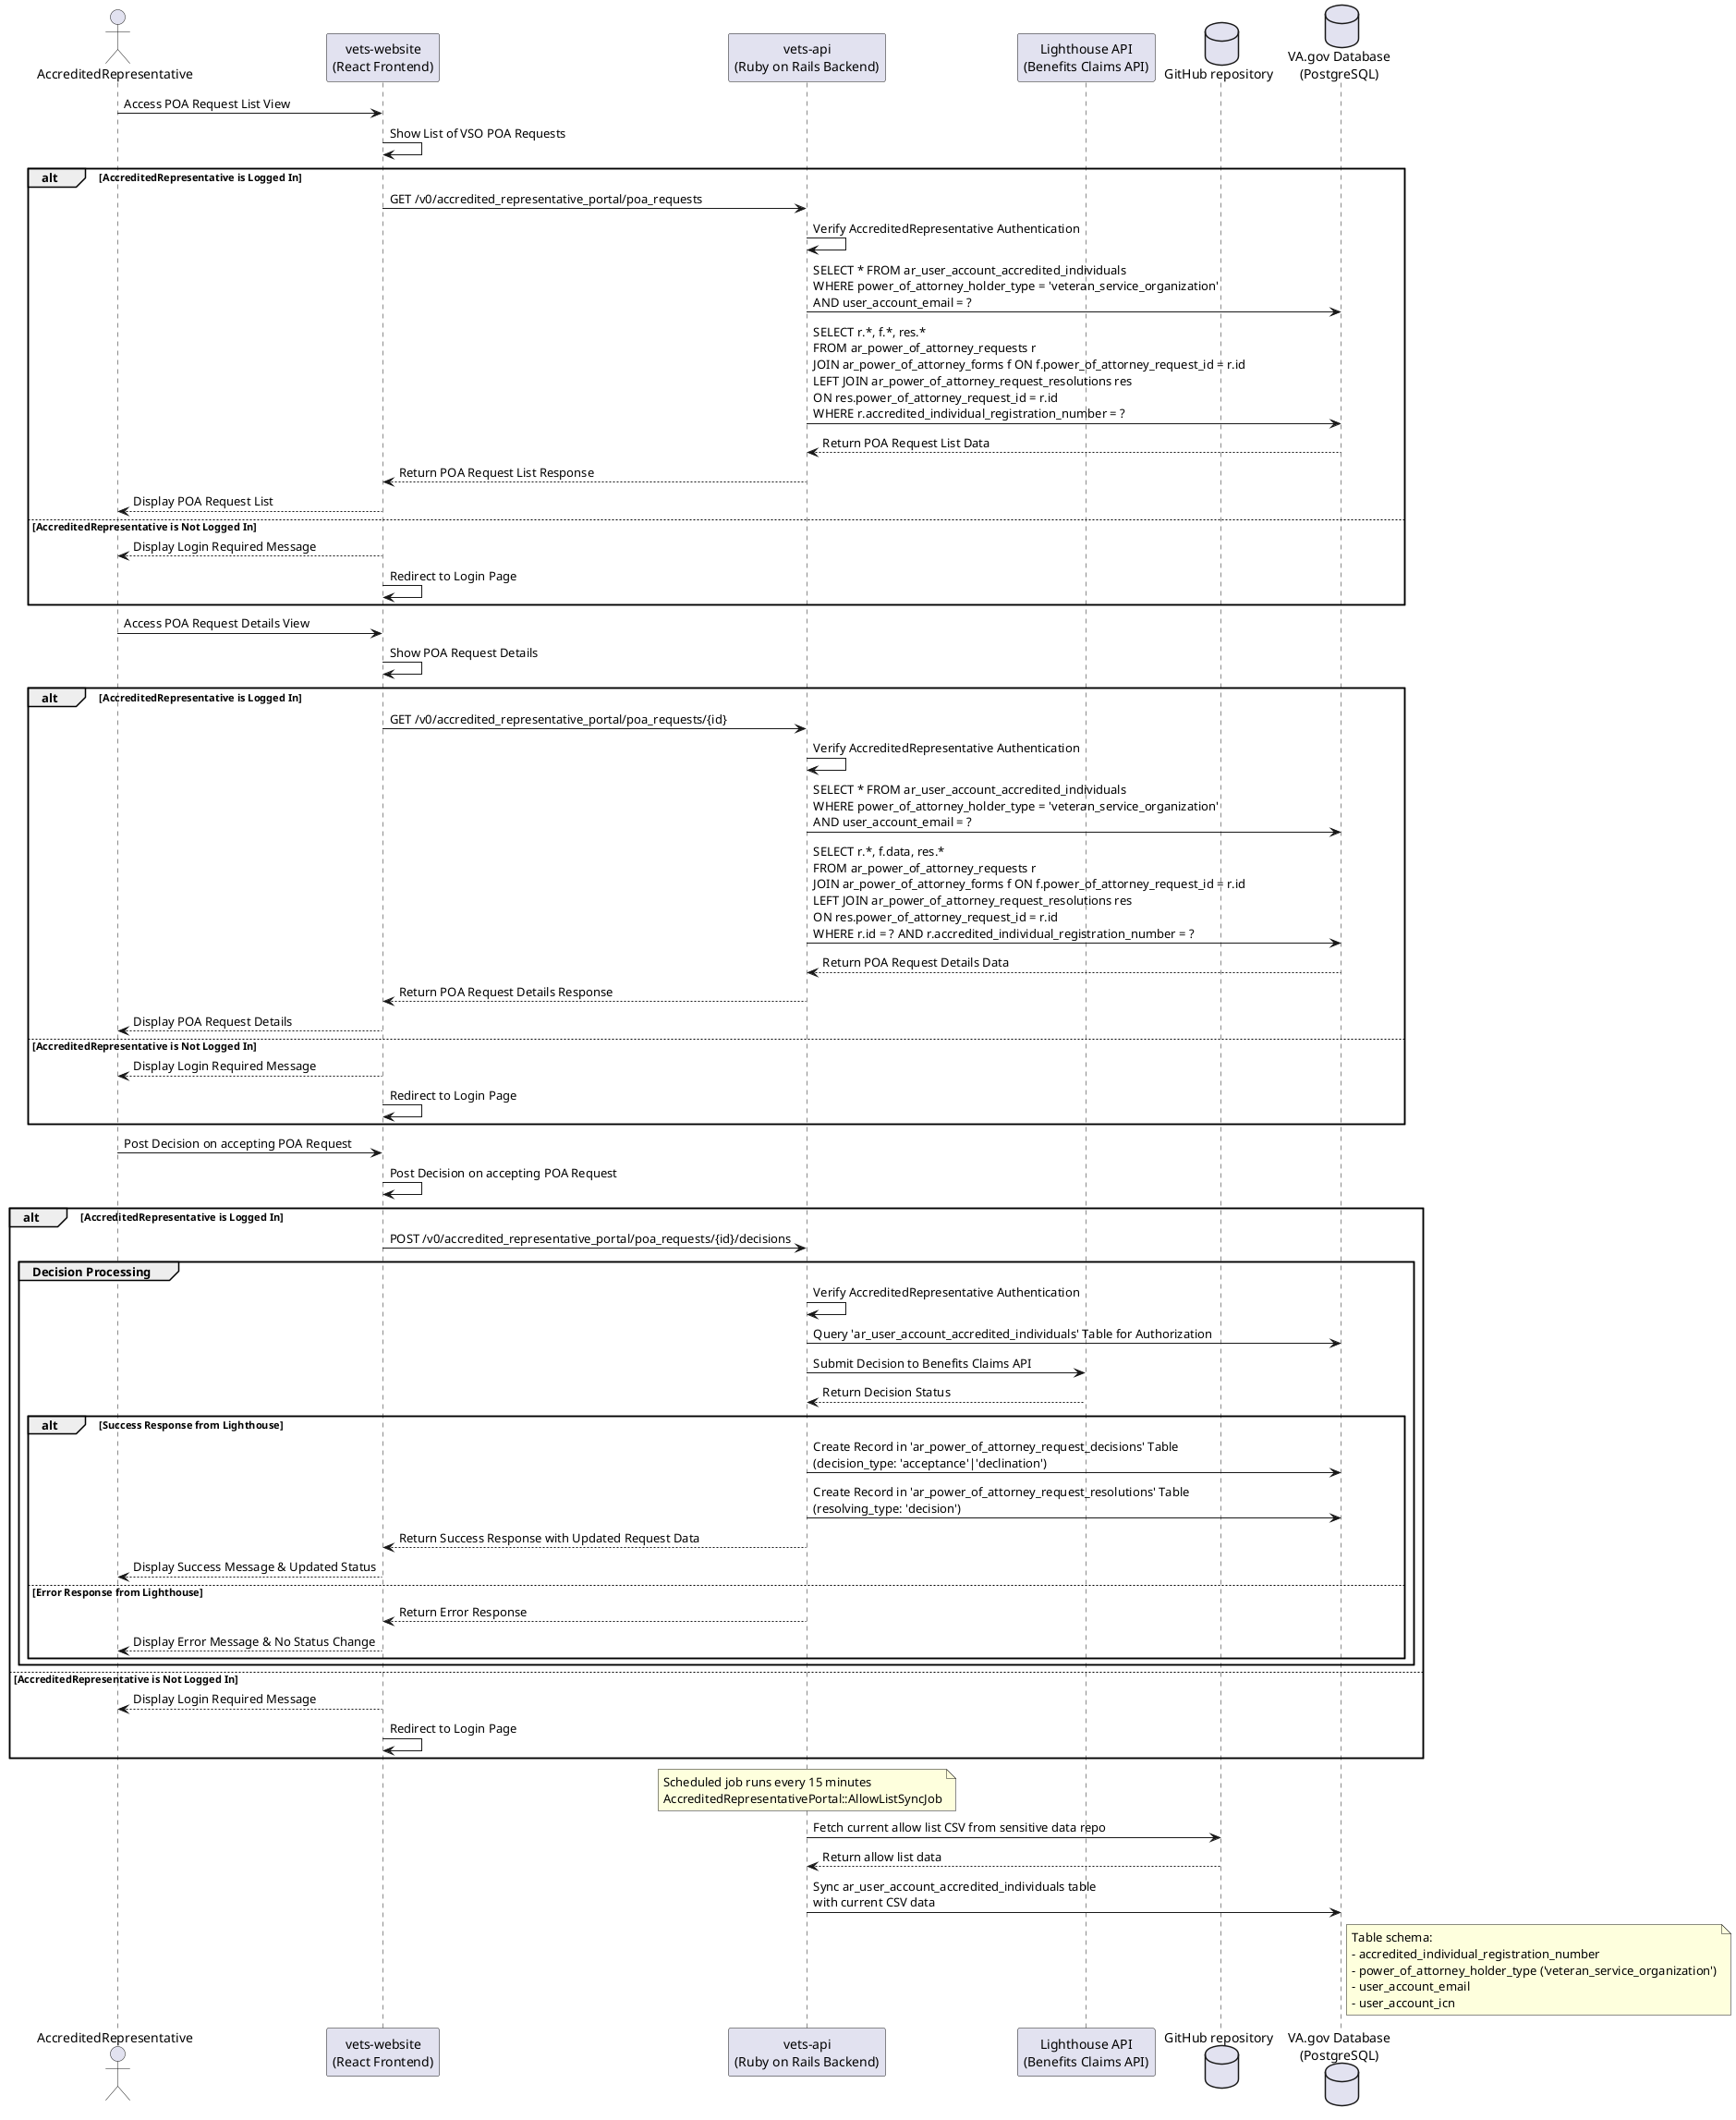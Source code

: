 @startuml

actor AccreditedRepresentative
participant "vets-website\n(React Frontend)" as Frontend
participant "vets-api\n(Ruby on Rails Backend)" as Backend
participant "Lighthouse API\n(Benefits Claims API)" as LighthouseAPI
database "GitHub repository" as Github
database "VA.gov Database\n(PostgreSQL)" as VAGovDB

' --- POA REQUEST LIST ---
AccreditedRepresentative -> Frontend : Access POA Request List View
Frontend -> Frontend : Show List of VSO POA Requests
alt AccreditedRepresentative is Logged In
    Frontend -> Backend : GET /v0/accredited_representative_portal/poa_requests
    Backend -> Backend : Verify AccreditedRepresentative Authentication

    Backend -> VAGovDB : SELECT * FROM ar_user_account_accredited_individuals\nWHERE power_of_attorney_holder_type = 'veteran_service_organization'\nAND user_account_email = ?

    Backend -> VAGovDB : SELECT r.*, f.*, res.*\nFROM ar_power_of_attorney_requests r\nJOIN ar_power_of_attorney_forms f ON f.power_of_attorney_request_id = r.id\nLEFT JOIN ar_power_of_attorney_request_resolutions res\nON res.power_of_attorney_request_id = r.id\nWHERE r.accredited_individual_registration_number = ?

    VAGovDB --> Backend : Return POA Request List Data
    Backend --> Frontend : Return POA Request List Response
    Frontend --> AccreditedRepresentative : Display POA Request List
else AccreditedRepresentative is Not Logged In
    Frontend --> AccreditedRepresentative : Display Login Required Message
    Frontend -> Frontend : Redirect to Login Page
end

' --- POA REQUEST DETAILS ---
AccreditedRepresentative -> Frontend : Access POA Request Details View
Frontend -> Frontend : Show POA Request Details
alt AccreditedRepresentative is Logged In
    Frontend -> Backend : GET /v0/accredited_representative_portal/poa_requests/{id}
    Backend -> Backend : Verify AccreditedRepresentative Authentication

    Backend -> VAGovDB : SELECT * FROM ar_user_account_accredited_individuals\nWHERE power_of_attorney_holder_type = 'veteran_service_organization'\nAND user_account_email = ?

    Backend -> VAGovDB : SELECT r.*, f.data, res.*\nFROM ar_power_of_attorney_requests r\nJOIN ar_power_of_attorney_forms f ON f.power_of_attorney_request_id = r.id\nLEFT JOIN ar_power_of_attorney_request_resolutions res\nON res.power_of_attorney_request_id = r.id\nWHERE r.id = ? AND r.accredited_individual_registration_number = ?

    VAGovDB --> Backend : Return POA Request Details Data
    Backend --> Frontend : Return POA Request Details Response
    Frontend --> AccreditedRepresentative : Display POA Request Details
else AccreditedRepresentative is Not Logged In
    Frontend --> AccreditedRepresentative : Display Login Required Message
    Frontend -> Frontend : Redirect to Login Page
end

' --- POA REQUEST DECISION ---
AccreditedRepresentative -> Frontend : Post Decision on accepting POA Request
Frontend -> Frontend : Post Decision on accepting POA Request
alt AccreditedRepresentative is Logged In
    Frontend -> Backend : POST /v0/accredited_representative_portal/poa_requests/{id}/decisions
    
    group Decision Processing
        Backend -> Backend : Verify AccreditedRepresentative Authentication
        Backend -> VAGovDB : Query 'ar_user_account_accredited_individuals' Table for Authorization
        
        Backend -> LighthouseAPI : Submit Decision to Benefits Claims API
        LighthouseAPI --> Backend : Return Decision Status
        
        alt Success Response from Lighthouse
            Backend -> VAGovDB : Create Record in 'ar_power_of_attorney_request_decisions' Table\n(decision_type: 'acceptance'|'declination')
            Backend -> VAGovDB : Create Record in 'ar_power_of_attorney_request_resolutions' Table\n(resolving_type: 'decision')
            Backend --> Frontend : Return Success Response with Updated Request Data
            Frontend --> AccreditedRepresentative : Display Success Message & Updated Status
        else Error Response from Lighthouse
            Backend --> Frontend : Return Error Response
            Frontend --> AccreditedRepresentative : Display Error Message & No Status Change
        end
    end
else AccreditedRepresentative is Not Logged In
    Frontend --> AccreditedRepresentative : Display Login Required Message
    Frontend -> Frontend : Redirect to Login Page
end

' --- ALLOW LIST SYNC ---
note over Backend
  Scheduled job runs every 15 minutes
  AccreditedRepresentativePortal::AllowListSyncJob
end note

Backend -> Github: Fetch current allow list CSV from sensitive data repo
Github --> Backend: Return allow list data

Backend -> VAGovDB: Sync ar_user_account_accredited_individuals table\nwith current CSV data

note right of VAGovDB
  Table schema:
  - accredited_individual_registration_number
  - power_of_attorney_holder_type ('veteran_service_organization')
  - user_account_email
  - user_account_icn
end note

@enduml
